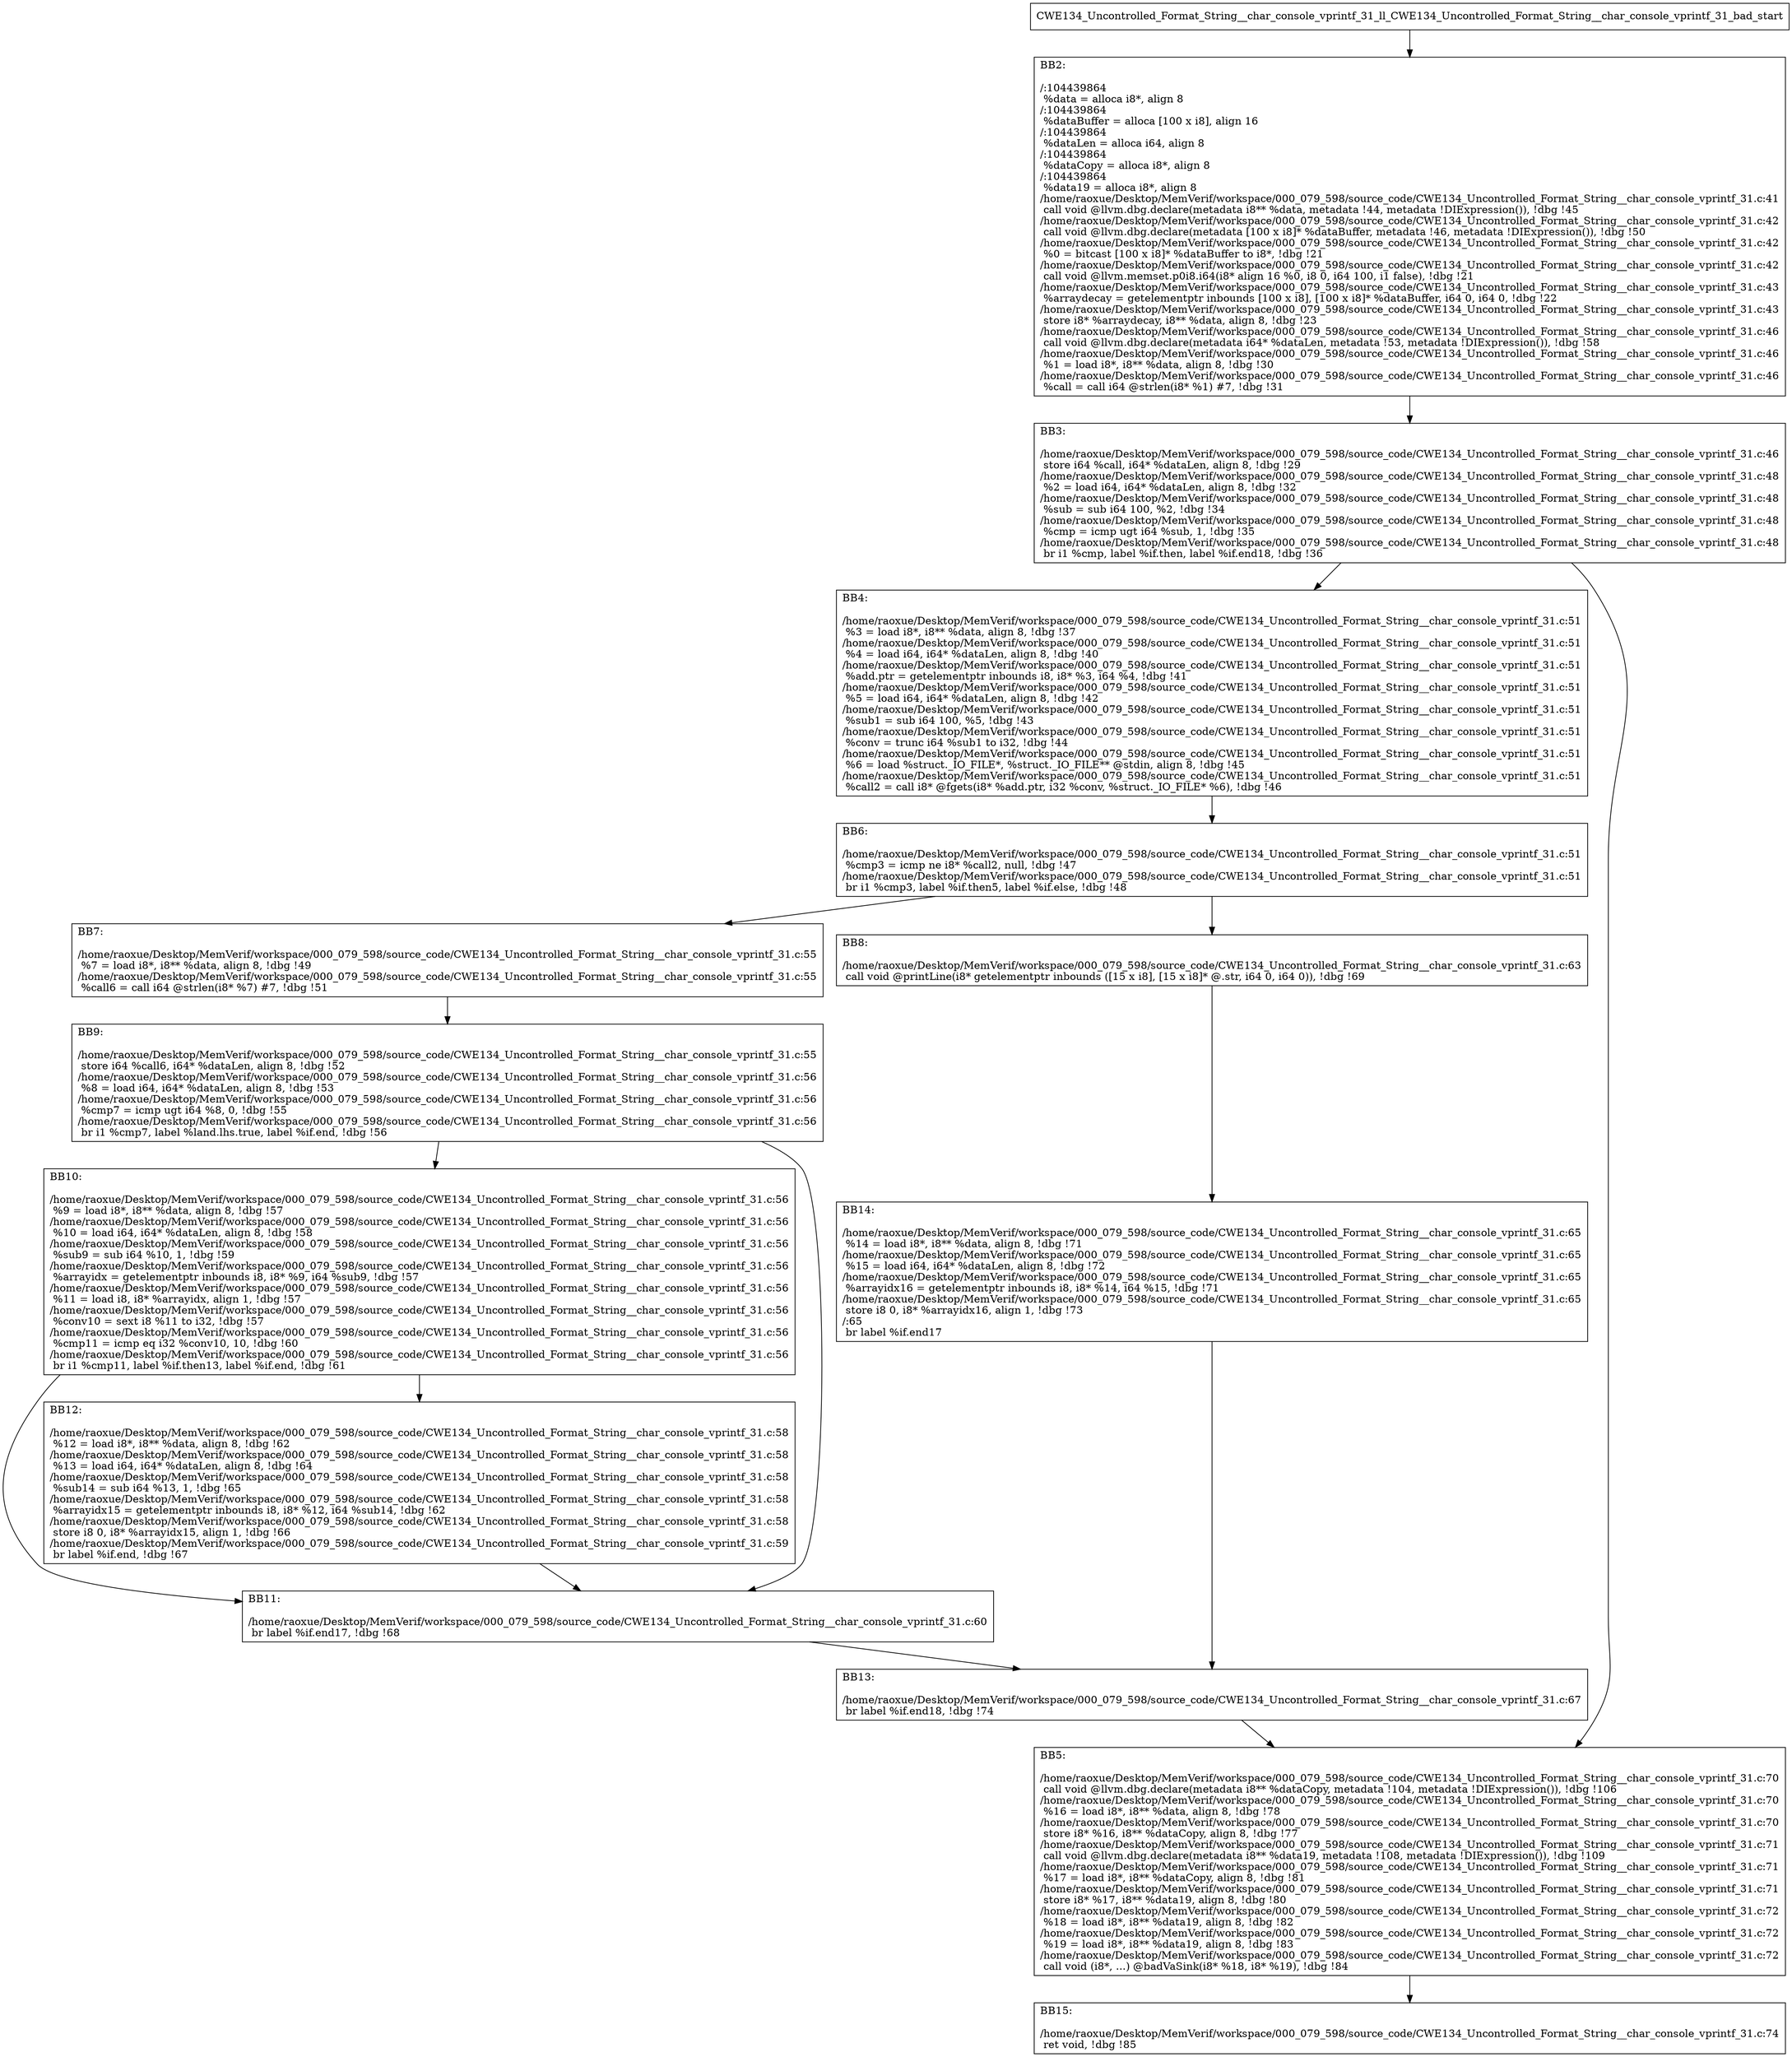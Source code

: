 digraph "CFG for'CWE134_Uncontrolled_Format_String__char_console_vprintf_31_ll_CWE134_Uncontrolled_Format_String__char_console_vprintf_31_bad' function" {
	BBCWE134_Uncontrolled_Format_String__char_console_vprintf_31_ll_CWE134_Uncontrolled_Format_String__char_console_vprintf_31_bad_start[shape=record,label="{CWE134_Uncontrolled_Format_String__char_console_vprintf_31_ll_CWE134_Uncontrolled_Format_String__char_console_vprintf_31_bad_start}"];
	BBCWE134_Uncontrolled_Format_String__char_console_vprintf_31_ll_CWE134_Uncontrolled_Format_String__char_console_vprintf_31_bad_start-> CWE134_Uncontrolled_Format_String__char_console_vprintf_31_ll_CWE134_Uncontrolled_Format_String__char_console_vprintf_31_badBB2;
	CWE134_Uncontrolled_Format_String__char_console_vprintf_31_ll_CWE134_Uncontrolled_Format_String__char_console_vprintf_31_badBB2 [shape=record, label="{BB2:\l\l/:104439864\l
  %data = alloca i8*, align 8\l
/:104439864\l
  %dataBuffer = alloca [100 x i8], align 16\l
/:104439864\l
  %dataLen = alloca i64, align 8\l
/:104439864\l
  %dataCopy = alloca i8*, align 8\l
/:104439864\l
  %data19 = alloca i8*, align 8\l
/home/raoxue/Desktop/MemVerif/workspace/000_079_598/source_code/CWE134_Uncontrolled_Format_String__char_console_vprintf_31.c:41\l
  call void @llvm.dbg.declare(metadata i8** %data, metadata !44, metadata !DIExpression()), !dbg !45\l
/home/raoxue/Desktop/MemVerif/workspace/000_079_598/source_code/CWE134_Uncontrolled_Format_String__char_console_vprintf_31.c:42\l
  call void @llvm.dbg.declare(metadata [100 x i8]* %dataBuffer, metadata !46, metadata !DIExpression()), !dbg !50\l
/home/raoxue/Desktop/MemVerif/workspace/000_079_598/source_code/CWE134_Uncontrolled_Format_String__char_console_vprintf_31.c:42\l
  %0 = bitcast [100 x i8]* %dataBuffer to i8*, !dbg !21\l
/home/raoxue/Desktop/MemVerif/workspace/000_079_598/source_code/CWE134_Uncontrolled_Format_String__char_console_vprintf_31.c:42\l
  call void @llvm.memset.p0i8.i64(i8* align 16 %0, i8 0, i64 100, i1 false), !dbg !21\l
/home/raoxue/Desktop/MemVerif/workspace/000_079_598/source_code/CWE134_Uncontrolled_Format_String__char_console_vprintf_31.c:43\l
  %arraydecay = getelementptr inbounds [100 x i8], [100 x i8]* %dataBuffer, i64 0, i64 0, !dbg !22\l
/home/raoxue/Desktop/MemVerif/workspace/000_079_598/source_code/CWE134_Uncontrolled_Format_String__char_console_vprintf_31.c:43\l
  store i8* %arraydecay, i8** %data, align 8, !dbg !23\l
/home/raoxue/Desktop/MemVerif/workspace/000_079_598/source_code/CWE134_Uncontrolled_Format_String__char_console_vprintf_31.c:46\l
  call void @llvm.dbg.declare(metadata i64* %dataLen, metadata !53, metadata !DIExpression()), !dbg !58\l
/home/raoxue/Desktop/MemVerif/workspace/000_079_598/source_code/CWE134_Uncontrolled_Format_String__char_console_vprintf_31.c:46\l
  %1 = load i8*, i8** %data, align 8, !dbg !30\l
/home/raoxue/Desktop/MemVerif/workspace/000_079_598/source_code/CWE134_Uncontrolled_Format_String__char_console_vprintf_31.c:46\l
  %call = call i64 @strlen(i8* %1) #7, !dbg !31\l
}"];
	CWE134_Uncontrolled_Format_String__char_console_vprintf_31_ll_CWE134_Uncontrolled_Format_String__char_console_vprintf_31_badBB2-> CWE134_Uncontrolled_Format_String__char_console_vprintf_31_ll_CWE134_Uncontrolled_Format_String__char_console_vprintf_31_badBB3;
	CWE134_Uncontrolled_Format_String__char_console_vprintf_31_ll_CWE134_Uncontrolled_Format_String__char_console_vprintf_31_badBB3 [shape=record, label="{BB3:\l\l/home/raoxue/Desktop/MemVerif/workspace/000_079_598/source_code/CWE134_Uncontrolled_Format_String__char_console_vprintf_31.c:46\l
  store i64 %call, i64* %dataLen, align 8, !dbg !29\l
/home/raoxue/Desktop/MemVerif/workspace/000_079_598/source_code/CWE134_Uncontrolled_Format_String__char_console_vprintf_31.c:48\l
  %2 = load i64, i64* %dataLen, align 8, !dbg !32\l
/home/raoxue/Desktop/MemVerif/workspace/000_079_598/source_code/CWE134_Uncontrolled_Format_String__char_console_vprintf_31.c:48\l
  %sub = sub i64 100, %2, !dbg !34\l
/home/raoxue/Desktop/MemVerif/workspace/000_079_598/source_code/CWE134_Uncontrolled_Format_String__char_console_vprintf_31.c:48\l
  %cmp = icmp ugt i64 %sub, 1, !dbg !35\l
/home/raoxue/Desktop/MemVerif/workspace/000_079_598/source_code/CWE134_Uncontrolled_Format_String__char_console_vprintf_31.c:48\l
  br i1 %cmp, label %if.then, label %if.end18, !dbg !36\l
}"];
	CWE134_Uncontrolled_Format_String__char_console_vprintf_31_ll_CWE134_Uncontrolled_Format_String__char_console_vprintf_31_badBB3-> CWE134_Uncontrolled_Format_String__char_console_vprintf_31_ll_CWE134_Uncontrolled_Format_String__char_console_vprintf_31_badBB4;
	CWE134_Uncontrolled_Format_String__char_console_vprintf_31_ll_CWE134_Uncontrolled_Format_String__char_console_vprintf_31_badBB3-> CWE134_Uncontrolled_Format_String__char_console_vprintf_31_ll_CWE134_Uncontrolled_Format_String__char_console_vprintf_31_badBB5;
	CWE134_Uncontrolled_Format_String__char_console_vprintf_31_ll_CWE134_Uncontrolled_Format_String__char_console_vprintf_31_badBB4 [shape=record, label="{BB4:\l\l/home/raoxue/Desktop/MemVerif/workspace/000_079_598/source_code/CWE134_Uncontrolled_Format_String__char_console_vprintf_31.c:51\l
  %3 = load i8*, i8** %data, align 8, !dbg !37\l
/home/raoxue/Desktop/MemVerif/workspace/000_079_598/source_code/CWE134_Uncontrolled_Format_String__char_console_vprintf_31.c:51\l
  %4 = load i64, i64* %dataLen, align 8, !dbg !40\l
/home/raoxue/Desktop/MemVerif/workspace/000_079_598/source_code/CWE134_Uncontrolled_Format_String__char_console_vprintf_31.c:51\l
  %add.ptr = getelementptr inbounds i8, i8* %3, i64 %4, !dbg !41\l
/home/raoxue/Desktop/MemVerif/workspace/000_079_598/source_code/CWE134_Uncontrolled_Format_String__char_console_vprintf_31.c:51\l
  %5 = load i64, i64* %dataLen, align 8, !dbg !42\l
/home/raoxue/Desktop/MemVerif/workspace/000_079_598/source_code/CWE134_Uncontrolled_Format_String__char_console_vprintf_31.c:51\l
  %sub1 = sub i64 100, %5, !dbg !43\l
/home/raoxue/Desktop/MemVerif/workspace/000_079_598/source_code/CWE134_Uncontrolled_Format_String__char_console_vprintf_31.c:51\l
  %conv = trunc i64 %sub1 to i32, !dbg !44\l
/home/raoxue/Desktop/MemVerif/workspace/000_079_598/source_code/CWE134_Uncontrolled_Format_String__char_console_vprintf_31.c:51\l
  %6 = load %struct._IO_FILE*, %struct._IO_FILE** @stdin, align 8, !dbg !45\l
/home/raoxue/Desktop/MemVerif/workspace/000_079_598/source_code/CWE134_Uncontrolled_Format_String__char_console_vprintf_31.c:51\l
  %call2 = call i8* @fgets(i8* %add.ptr, i32 %conv, %struct._IO_FILE* %6), !dbg !46\l
}"];
	CWE134_Uncontrolled_Format_String__char_console_vprintf_31_ll_CWE134_Uncontrolled_Format_String__char_console_vprintf_31_badBB4-> CWE134_Uncontrolled_Format_String__char_console_vprintf_31_ll_CWE134_Uncontrolled_Format_String__char_console_vprintf_31_badBB6;
	CWE134_Uncontrolled_Format_String__char_console_vprintf_31_ll_CWE134_Uncontrolled_Format_String__char_console_vprintf_31_badBB6 [shape=record, label="{BB6:\l\l/home/raoxue/Desktop/MemVerif/workspace/000_079_598/source_code/CWE134_Uncontrolled_Format_String__char_console_vprintf_31.c:51\l
  %cmp3 = icmp ne i8* %call2, null, !dbg !47\l
/home/raoxue/Desktop/MemVerif/workspace/000_079_598/source_code/CWE134_Uncontrolled_Format_String__char_console_vprintf_31.c:51\l
  br i1 %cmp3, label %if.then5, label %if.else, !dbg !48\l
}"];
	CWE134_Uncontrolled_Format_String__char_console_vprintf_31_ll_CWE134_Uncontrolled_Format_String__char_console_vprintf_31_badBB6-> CWE134_Uncontrolled_Format_String__char_console_vprintf_31_ll_CWE134_Uncontrolled_Format_String__char_console_vprintf_31_badBB7;
	CWE134_Uncontrolled_Format_String__char_console_vprintf_31_ll_CWE134_Uncontrolled_Format_String__char_console_vprintf_31_badBB6-> CWE134_Uncontrolled_Format_String__char_console_vprintf_31_ll_CWE134_Uncontrolled_Format_String__char_console_vprintf_31_badBB8;
	CWE134_Uncontrolled_Format_String__char_console_vprintf_31_ll_CWE134_Uncontrolled_Format_String__char_console_vprintf_31_badBB7 [shape=record, label="{BB7:\l\l/home/raoxue/Desktop/MemVerif/workspace/000_079_598/source_code/CWE134_Uncontrolled_Format_String__char_console_vprintf_31.c:55\l
  %7 = load i8*, i8** %data, align 8, !dbg !49\l
/home/raoxue/Desktop/MemVerif/workspace/000_079_598/source_code/CWE134_Uncontrolled_Format_String__char_console_vprintf_31.c:55\l
  %call6 = call i64 @strlen(i8* %7) #7, !dbg !51\l
}"];
	CWE134_Uncontrolled_Format_String__char_console_vprintf_31_ll_CWE134_Uncontrolled_Format_String__char_console_vprintf_31_badBB7-> CWE134_Uncontrolled_Format_String__char_console_vprintf_31_ll_CWE134_Uncontrolled_Format_String__char_console_vprintf_31_badBB9;
	CWE134_Uncontrolled_Format_String__char_console_vprintf_31_ll_CWE134_Uncontrolled_Format_String__char_console_vprintf_31_badBB9 [shape=record, label="{BB9:\l\l/home/raoxue/Desktop/MemVerif/workspace/000_079_598/source_code/CWE134_Uncontrolled_Format_String__char_console_vprintf_31.c:55\l
  store i64 %call6, i64* %dataLen, align 8, !dbg !52\l
/home/raoxue/Desktop/MemVerif/workspace/000_079_598/source_code/CWE134_Uncontrolled_Format_String__char_console_vprintf_31.c:56\l
  %8 = load i64, i64* %dataLen, align 8, !dbg !53\l
/home/raoxue/Desktop/MemVerif/workspace/000_079_598/source_code/CWE134_Uncontrolled_Format_String__char_console_vprintf_31.c:56\l
  %cmp7 = icmp ugt i64 %8, 0, !dbg !55\l
/home/raoxue/Desktop/MemVerif/workspace/000_079_598/source_code/CWE134_Uncontrolled_Format_String__char_console_vprintf_31.c:56\l
  br i1 %cmp7, label %land.lhs.true, label %if.end, !dbg !56\l
}"];
	CWE134_Uncontrolled_Format_String__char_console_vprintf_31_ll_CWE134_Uncontrolled_Format_String__char_console_vprintf_31_badBB9-> CWE134_Uncontrolled_Format_String__char_console_vprintf_31_ll_CWE134_Uncontrolled_Format_String__char_console_vprintf_31_badBB10;
	CWE134_Uncontrolled_Format_String__char_console_vprintf_31_ll_CWE134_Uncontrolled_Format_String__char_console_vprintf_31_badBB9-> CWE134_Uncontrolled_Format_String__char_console_vprintf_31_ll_CWE134_Uncontrolled_Format_String__char_console_vprintf_31_badBB11;
	CWE134_Uncontrolled_Format_String__char_console_vprintf_31_ll_CWE134_Uncontrolled_Format_String__char_console_vprintf_31_badBB10 [shape=record, label="{BB10:\l\l/home/raoxue/Desktop/MemVerif/workspace/000_079_598/source_code/CWE134_Uncontrolled_Format_String__char_console_vprintf_31.c:56\l
  %9 = load i8*, i8** %data, align 8, !dbg !57\l
/home/raoxue/Desktop/MemVerif/workspace/000_079_598/source_code/CWE134_Uncontrolled_Format_String__char_console_vprintf_31.c:56\l
  %10 = load i64, i64* %dataLen, align 8, !dbg !58\l
/home/raoxue/Desktop/MemVerif/workspace/000_079_598/source_code/CWE134_Uncontrolled_Format_String__char_console_vprintf_31.c:56\l
  %sub9 = sub i64 %10, 1, !dbg !59\l
/home/raoxue/Desktop/MemVerif/workspace/000_079_598/source_code/CWE134_Uncontrolled_Format_String__char_console_vprintf_31.c:56\l
  %arrayidx = getelementptr inbounds i8, i8* %9, i64 %sub9, !dbg !57\l
/home/raoxue/Desktop/MemVerif/workspace/000_079_598/source_code/CWE134_Uncontrolled_Format_String__char_console_vprintf_31.c:56\l
  %11 = load i8, i8* %arrayidx, align 1, !dbg !57\l
/home/raoxue/Desktop/MemVerif/workspace/000_079_598/source_code/CWE134_Uncontrolled_Format_String__char_console_vprintf_31.c:56\l
  %conv10 = sext i8 %11 to i32, !dbg !57\l
/home/raoxue/Desktop/MemVerif/workspace/000_079_598/source_code/CWE134_Uncontrolled_Format_String__char_console_vprintf_31.c:56\l
  %cmp11 = icmp eq i32 %conv10, 10, !dbg !60\l
/home/raoxue/Desktop/MemVerif/workspace/000_079_598/source_code/CWE134_Uncontrolled_Format_String__char_console_vprintf_31.c:56\l
  br i1 %cmp11, label %if.then13, label %if.end, !dbg !61\l
}"];
	CWE134_Uncontrolled_Format_String__char_console_vprintf_31_ll_CWE134_Uncontrolled_Format_String__char_console_vprintf_31_badBB10-> CWE134_Uncontrolled_Format_String__char_console_vprintf_31_ll_CWE134_Uncontrolled_Format_String__char_console_vprintf_31_badBB12;
	CWE134_Uncontrolled_Format_String__char_console_vprintf_31_ll_CWE134_Uncontrolled_Format_String__char_console_vprintf_31_badBB10-> CWE134_Uncontrolled_Format_String__char_console_vprintf_31_ll_CWE134_Uncontrolled_Format_String__char_console_vprintf_31_badBB11;
	CWE134_Uncontrolled_Format_String__char_console_vprintf_31_ll_CWE134_Uncontrolled_Format_String__char_console_vprintf_31_badBB12 [shape=record, label="{BB12:\l\l/home/raoxue/Desktop/MemVerif/workspace/000_079_598/source_code/CWE134_Uncontrolled_Format_String__char_console_vprintf_31.c:58\l
  %12 = load i8*, i8** %data, align 8, !dbg !62\l
/home/raoxue/Desktop/MemVerif/workspace/000_079_598/source_code/CWE134_Uncontrolled_Format_String__char_console_vprintf_31.c:58\l
  %13 = load i64, i64* %dataLen, align 8, !dbg !64\l
/home/raoxue/Desktop/MemVerif/workspace/000_079_598/source_code/CWE134_Uncontrolled_Format_String__char_console_vprintf_31.c:58\l
  %sub14 = sub i64 %13, 1, !dbg !65\l
/home/raoxue/Desktop/MemVerif/workspace/000_079_598/source_code/CWE134_Uncontrolled_Format_String__char_console_vprintf_31.c:58\l
  %arrayidx15 = getelementptr inbounds i8, i8* %12, i64 %sub14, !dbg !62\l
/home/raoxue/Desktop/MemVerif/workspace/000_079_598/source_code/CWE134_Uncontrolled_Format_String__char_console_vprintf_31.c:58\l
  store i8 0, i8* %arrayidx15, align 1, !dbg !66\l
/home/raoxue/Desktop/MemVerif/workspace/000_079_598/source_code/CWE134_Uncontrolled_Format_String__char_console_vprintf_31.c:59\l
  br label %if.end, !dbg !67\l
}"];
	CWE134_Uncontrolled_Format_String__char_console_vprintf_31_ll_CWE134_Uncontrolled_Format_String__char_console_vprintf_31_badBB12-> CWE134_Uncontrolled_Format_String__char_console_vprintf_31_ll_CWE134_Uncontrolled_Format_String__char_console_vprintf_31_badBB11;
	CWE134_Uncontrolled_Format_String__char_console_vprintf_31_ll_CWE134_Uncontrolled_Format_String__char_console_vprintf_31_badBB11 [shape=record, label="{BB11:\l\l/home/raoxue/Desktop/MemVerif/workspace/000_079_598/source_code/CWE134_Uncontrolled_Format_String__char_console_vprintf_31.c:60\l
  br label %if.end17, !dbg !68\l
}"];
	CWE134_Uncontrolled_Format_String__char_console_vprintf_31_ll_CWE134_Uncontrolled_Format_String__char_console_vprintf_31_badBB11-> CWE134_Uncontrolled_Format_String__char_console_vprintf_31_ll_CWE134_Uncontrolled_Format_String__char_console_vprintf_31_badBB13;
	CWE134_Uncontrolled_Format_String__char_console_vprintf_31_ll_CWE134_Uncontrolled_Format_String__char_console_vprintf_31_badBB8 [shape=record, label="{BB8:\l\l/home/raoxue/Desktop/MemVerif/workspace/000_079_598/source_code/CWE134_Uncontrolled_Format_String__char_console_vprintf_31.c:63\l
  call void @printLine(i8* getelementptr inbounds ([15 x i8], [15 x i8]* @.str, i64 0, i64 0)), !dbg !69\l
}"];
	CWE134_Uncontrolled_Format_String__char_console_vprintf_31_ll_CWE134_Uncontrolled_Format_String__char_console_vprintf_31_badBB8-> CWE134_Uncontrolled_Format_String__char_console_vprintf_31_ll_CWE134_Uncontrolled_Format_String__char_console_vprintf_31_badBB14;
	CWE134_Uncontrolled_Format_String__char_console_vprintf_31_ll_CWE134_Uncontrolled_Format_String__char_console_vprintf_31_badBB14 [shape=record, label="{BB14:\l\l/home/raoxue/Desktop/MemVerif/workspace/000_079_598/source_code/CWE134_Uncontrolled_Format_String__char_console_vprintf_31.c:65\l
  %14 = load i8*, i8** %data, align 8, !dbg !71\l
/home/raoxue/Desktop/MemVerif/workspace/000_079_598/source_code/CWE134_Uncontrolled_Format_String__char_console_vprintf_31.c:65\l
  %15 = load i64, i64* %dataLen, align 8, !dbg !72\l
/home/raoxue/Desktop/MemVerif/workspace/000_079_598/source_code/CWE134_Uncontrolled_Format_String__char_console_vprintf_31.c:65\l
  %arrayidx16 = getelementptr inbounds i8, i8* %14, i64 %15, !dbg !71\l
/home/raoxue/Desktop/MemVerif/workspace/000_079_598/source_code/CWE134_Uncontrolled_Format_String__char_console_vprintf_31.c:65\l
  store i8 0, i8* %arrayidx16, align 1, !dbg !73\l
/:65\l
  br label %if.end17\l
}"];
	CWE134_Uncontrolled_Format_String__char_console_vprintf_31_ll_CWE134_Uncontrolled_Format_String__char_console_vprintf_31_badBB14-> CWE134_Uncontrolled_Format_String__char_console_vprintf_31_ll_CWE134_Uncontrolled_Format_String__char_console_vprintf_31_badBB13;
	CWE134_Uncontrolled_Format_String__char_console_vprintf_31_ll_CWE134_Uncontrolled_Format_String__char_console_vprintf_31_badBB13 [shape=record, label="{BB13:\l\l/home/raoxue/Desktop/MemVerif/workspace/000_079_598/source_code/CWE134_Uncontrolled_Format_String__char_console_vprintf_31.c:67\l
  br label %if.end18, !dbg !74\l
}"];
	CWE134_Uncontrolled_Format_String__char_console_vprintf_31_ll_CWE134_Uncontrolled_Format_String__char_console_vprintf_31_badBB13-> CWE134_Uncontrolled_Format_String__char_console_vprintf_31_ll_CWE134_Uncontrolled_Format_String__char_console_vprintf_31_badBB5;
	CWE134_Uncontrolled_Format_String__char_console_vprintf_31_ll_CWE134_Uncontrolled_Format_String__char_console_vprintf_31_badBB5 [shape=record, label="{BB5:\l\l/home/raoxue/Desktop/MemVerif/workspace/000_079_598/source_code/CWE134_Uncontrolled_Format_String__char_console_vprintf_31.c:70\l
  call void @llvm.dbg.declare(metadata i8** %dataCopy, metadata !104, metadata !DIExpression()), !dbg !106\l
/home/raoxue/Desktop/MemVerif/workspace/000_079_598/source_code/CWE134_Uncontrolled_Format_String__char_console_vprintf_31.c:70\l
  %16 = load i8*, i8** %data, align 8, !dbg !78\l
/home/raoxue/Desktop/MemVerif/workspace/000_079_598/source_code/CWE134_Uncontrolled_Format_String__char_console_vprintf_31.c:70\l
  store i8* %16, i8** %dataCopy, align 8, !dbg !77\l
/home/raoxue/Desktop/MemVerif/workspace/000_079_598/source_code/CWE134_Uncontrolled_Format_String__char_console_vprintf_31.c:71\l
  call void @llvm.dbg.declare(metadata i8** %data19, metadata !108, metadata !DIExpression()), !dbg !109\l
/home/raoxue/Desktop/MemVerif/workspace/000_079_598/source_code/CWE134_Uncontrolled_Format_String__char_console_vprintf_31.c:71\l
  %17 = load i8*, i8** %dataCopy, align 8, !dbg !81\l
/home/raoxue/Desktop/MemVerif/workspace/000_079_598/source_code/CWE134_Uncontrolled_Format_String__char_console_vprintf_31.c:71\l
  store i8* %17, i8** %data19, align 8, !dbg !80\l
/home/raoxue/Desktop/MemVerif/workspace/000_079_598/source_code/CWE134_Uncontrolled_Format_String__char_console_vprintf_31.c:72\l
  %18 = load i8*, i8** %data19, align 8, !dbg !82\l
/home/raoxue/Desktop/MemVerif/workspace/000_079_598/source_code/CWE134_Uncontrolled_Format_String__char_console_vprintf_31.c:72\l
  %19 = load i8*, i8** %data19, align 8, !dbg !83\l
/home/raoxue/Desktop/MemVerif/workspace/000_079_598/source_code/CWE134_Uncontrolled_Format_String__char_console_vprintf_31.c:72\l
  call void (i8*, ...) @badVaSink(i8* %18, i8* %19), !dbg !84\l
}"];
	CWE134_Uncontrolled_Format_String__char_console_vprintf_31_ll_CWE134_Uncontrolled_Format_String__char_console_vprintf_31_badBB5-> CWE134_Uncontrolled_Format_String__char_console_vprintf_31_ll_CWE134_Uncontrolled_Format_String__char_console_vprintf_31_badBB15;
	CWE134_Uncontrolled_Format_String__char_console_vprintf_31_ll_CWE134_Uncontrolled_Format_String__char_console_vprintf_31_badBB15 [shape=record, label="{BB15:\l\l/home/raoxue/Desktop/MemVerif/workspace/000_079_598/source_code/CWE134_Uncontrolled_Format_String__char_console_vprintf_31.c:74\l
  ret void, !dbg !85\l
}"];
}
